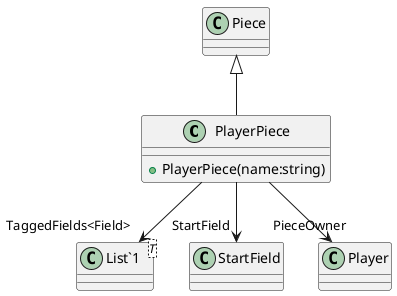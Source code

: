 @startuml
class PlayerPiece {
    + PlayerPiece(name:string)
}
class "List`1"<T> {
}
Piece <|-- PlayerPiece
PlayerPiece --> "StartField" StartField
PlayerPiece --> "PieceOwner" Player
PlayerPiece --> "TaggedFields<Field>" "List`1"
@enduml
